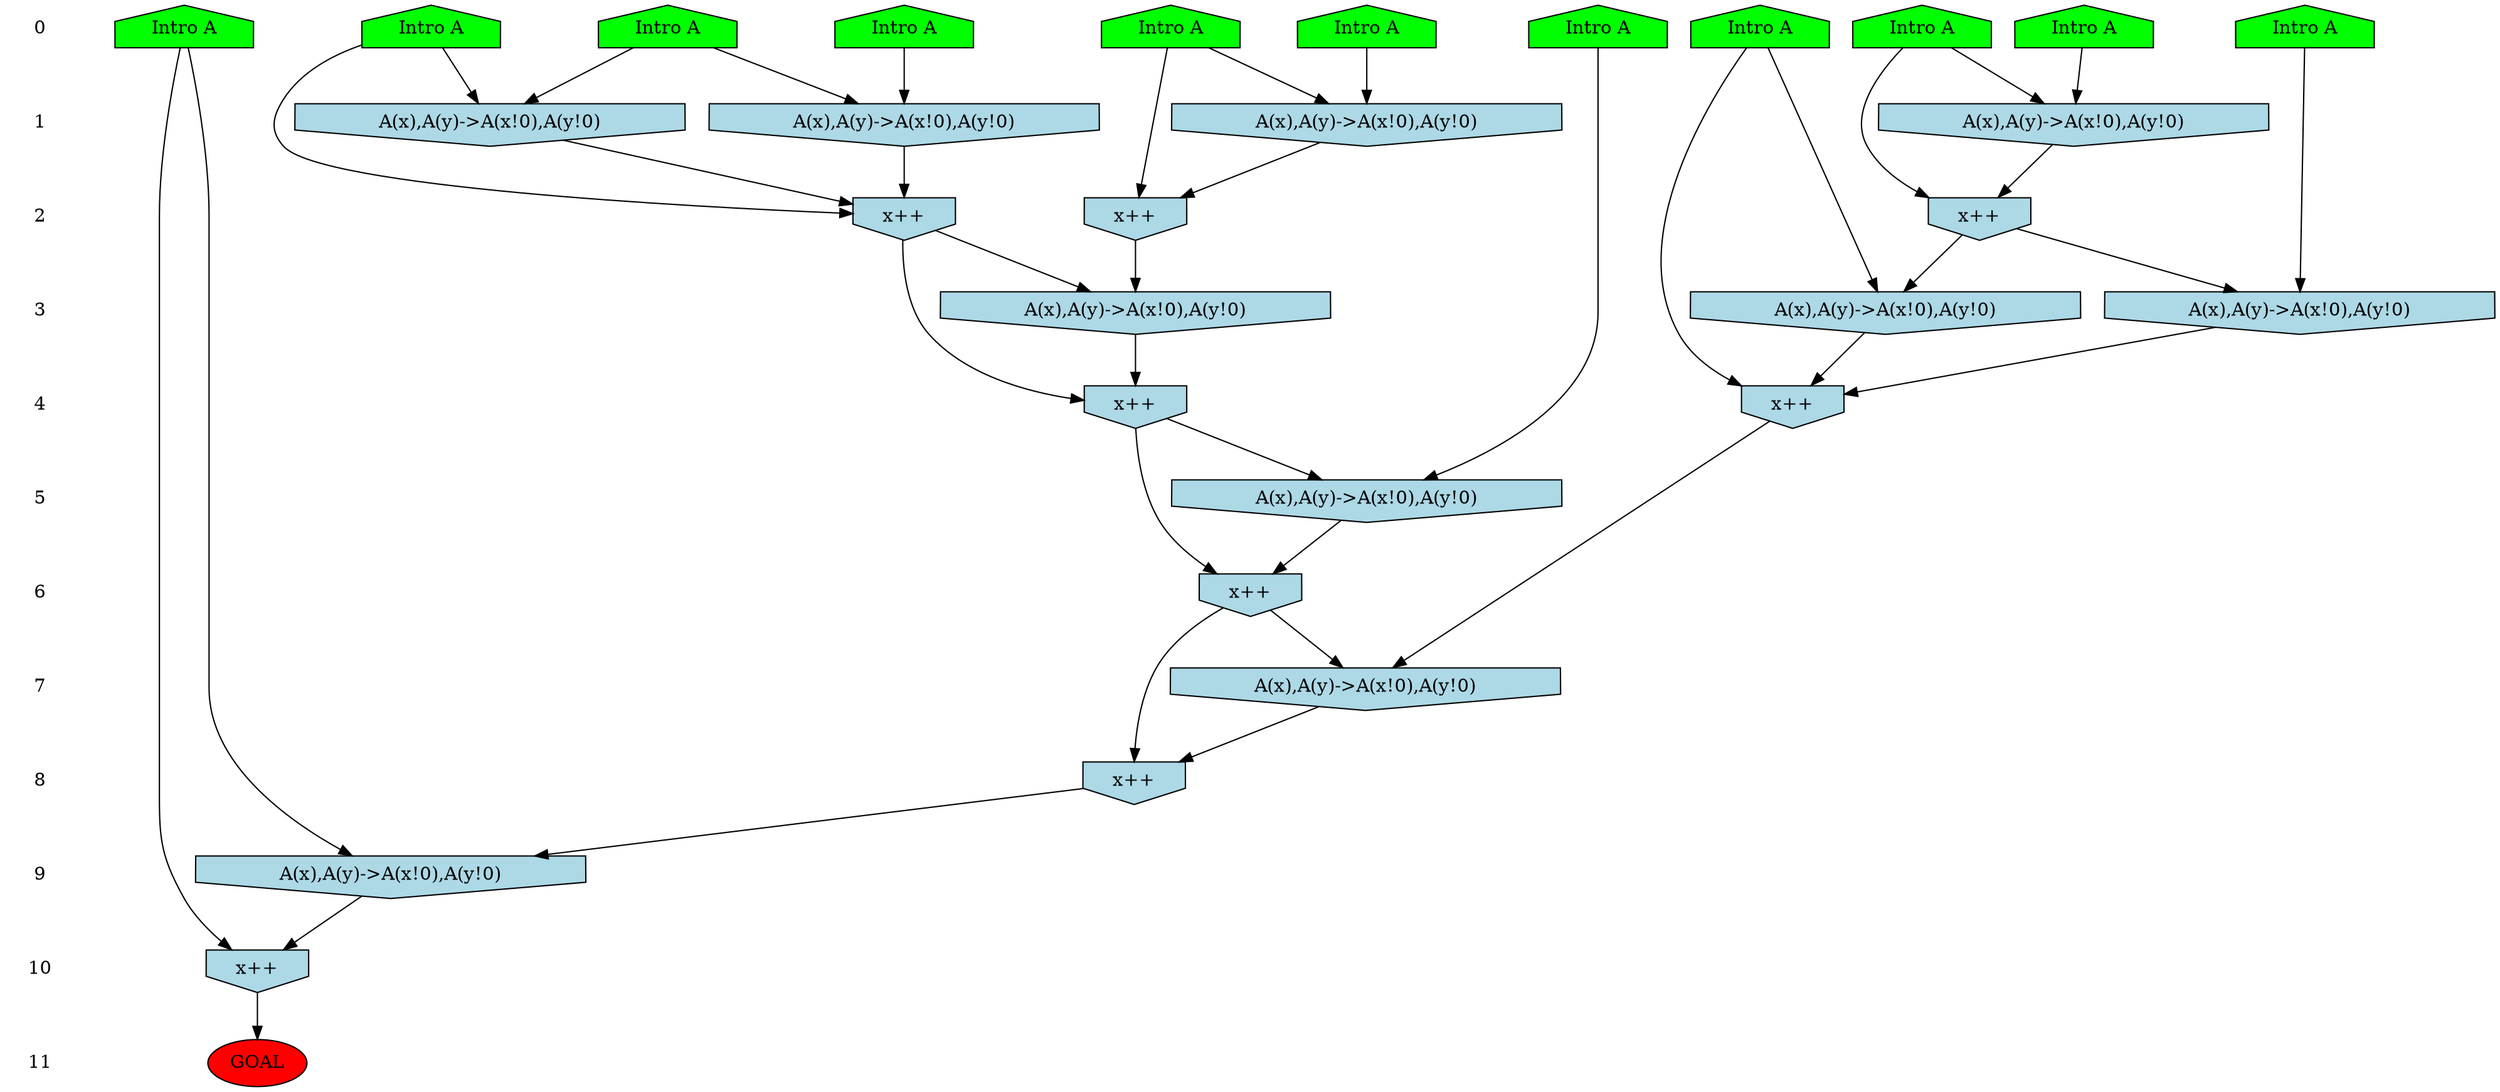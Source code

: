 /* Compression of 1 causal flows obtained in average at 2.134498E+00 t.u */
/* Compressed causal flows were: [609] */
digraph G{
 ranksep=.5 ; 
{ rank = same ; "0" [shape=plaintext] ; node_1 [label ="Intro A", shape=house, style=filled, fillcolor=green] ;
node_2 [label ="Intro A", shape=house, style=filled, fillcolor=green] ;
node_3 [label ="Intro A", shape=house, style=filled, fillcolor=green] ;
node_4 [label ="Intro A", shape=house, style=filled, fillcolor=green] ;
node_5 [label ="Intro A", shape=house, style=filled, fillcolor=green] ;
node_6 [label ="Intro A", shape=house, style=filled, fillcolor=green] ;
node_7 [label ="Intro A", shape=house, style=filled, fillcolor=green] ;
node_8 [label ="Intro A", shape=house, style=filled, fillcolor=green] ;
node_9 [label ="Intro A", shape=house, style=filled, fillcolor=green] ;
node_10 [label ="Intro A", shape=house, style=filled, fillcolor=green] ;
node_11 [label ="Intro A", shape=house, style=filled, fillcolor=green] ;
}
{ rank = same ; "1" [shape=plaintext] ; node_12 [label="A(x),A(y)->A(x!0),A(y!0)", shape=invhouse, style=filled, fillcolor = lightblue] ;
node_13 [label="A(x),A(y)->A(x!0),A(y!0)", shape=invhouse, style=filled, fillcolor = lightblue] ;
node_14 [label="A(x),A(y)->A(x!0),A(y!0)", shape=invhouse, style=filled, fillcolor = lightblue] ;
node_16 [label="A(x),A(y)->A(x!0),A(y!0)", shape=invhouse, style=filled, fillcolor = lightblue] ;
}
{ rank = same ; "2" [shape=plaintext] ; node_15 [label="x++", shape=invhouse, style=filled, fillcolor = lightblue] ;
node_17 [label="x++", shape=invhouse, style=filled, fillcolor = lightblue] ;
node_18 [label="x++", shape=invhouse, style=filled, fillcolor = lightblue] ;
}
{ rank = same ; "3" [shape=plaintext] ; node_19 [label="A(x),A(y)->A(x!0),A(y!0)", shape=invhouse, style=filled, fillcolor = lightblue] ;
node_20 [label="A(x),A(y)->A(x!0),A(y!0)", shape=invhouse, style=filled, fillcolor = lightblue] ;
node_23 [label="A(x),A(y)->A(x!0),A(y!0)", shape=invhouse, style=filled, fillcolor = lightblue] ;
}
{ rank = same ; "4" [shape=plaintext] ; node_21 [label="x++", shape=invhouse, style=filled, fillcolor = lightblue] ;
node_25 [label="x++", shape=invhouse, style=filled, fillcolor = lightblue] ;
}
{ rank = same ; "5" [shape=plaintext] ; node_22 [label="A(x),A(y)->A(x!0),A(y!0)", shape=invhouse, style=filled, fillcolor = lightblue] ;
}
{ rank = same ; "6" [shape=plaintext] ; node_24 [label="x++", shape=invhouse, style=filled, fillcolor = lightblue] ;
}
{ rank = same ; "7" [shape=plaintext] ; node_26 [label="A(x),A(y)->A(x!0),A(y!0)", shape=invhouse, style=filled, fillcolor = lightblue] ;
}
{ rank = same ; "8" [shape=plaintext] ; node_27 [label="x++", shape=invhouse, style=filled, fillcolor = lightblue] ;
}
{ rank = same ; "9" [shape=plaintext] ; node_28 [label="A(x),A(y)->A(x!0),A(y!0)", shape=invhouse, style=filled, fillcolor = lightblue] ;
}
{ rank = same ; "10" [shape=plaintext] ; node_29 [label="x++", shape=invhouse, style=filled, fillcolor = lightblue] ;
}
{ rank = same ; "11" [shape=plaintext] ; node_30 [label ="GOAL", style=filled, fillcolor=red] ;
}
"0" -> "1" [style="invis"]; 
"1" -> "2" [style="invis"]; 
"2" -> "3" [style="invis"]; 
"3" -> "4" [style="invis"]; 
"4" -> "5" [style="invis"]; 
"5" -> "6" [style="invis"]; 
"6" -> "7" [style="invis"]; 
"7" -> "8" [style="invis"]; 
"8" -> "9" [style="invis"]; 
"9" -> "10" [style="invis"]; 
"10" -> "11" [style="invis"]; 
node_2 -> node_12
node_4 -> node_12
node_4 -> node_13
node_9 -> node_13
node_3 -> node_14
node_7 -> node_14
node_2 -> node_15
node_12 -> node_15
node_13 -> node_15
node_6 -> node_16
node_10 -> node_16
node_3 -> node_17
node_14 -> node_17
node_6 -> node_18
node_16 -> node_18
node_11 -> node_19
node_17 -> node_19
node_15 -> node_20
node_18 -> node_20
node_15 -> node_21
node_20 -> node_21
node_8 -> node_22
node_21 -> node_22
node_1 -> node_23
node_17 -> node_23
node_21 -> node_24
node_22 -> node_24
node_11 -> node_25
node_19 -> node_25
node_23 -> node_25
node_24 -> node_26
node_25 -> node_26
node_24 -> node_27
node_26 -> node_27
node_5 -> node_28
node_27 -> node_28
node_5 -> node_29
node_28 -> node_29
node_29 -> node_30
}
/*
 Dot generation time: 0.000319
*/